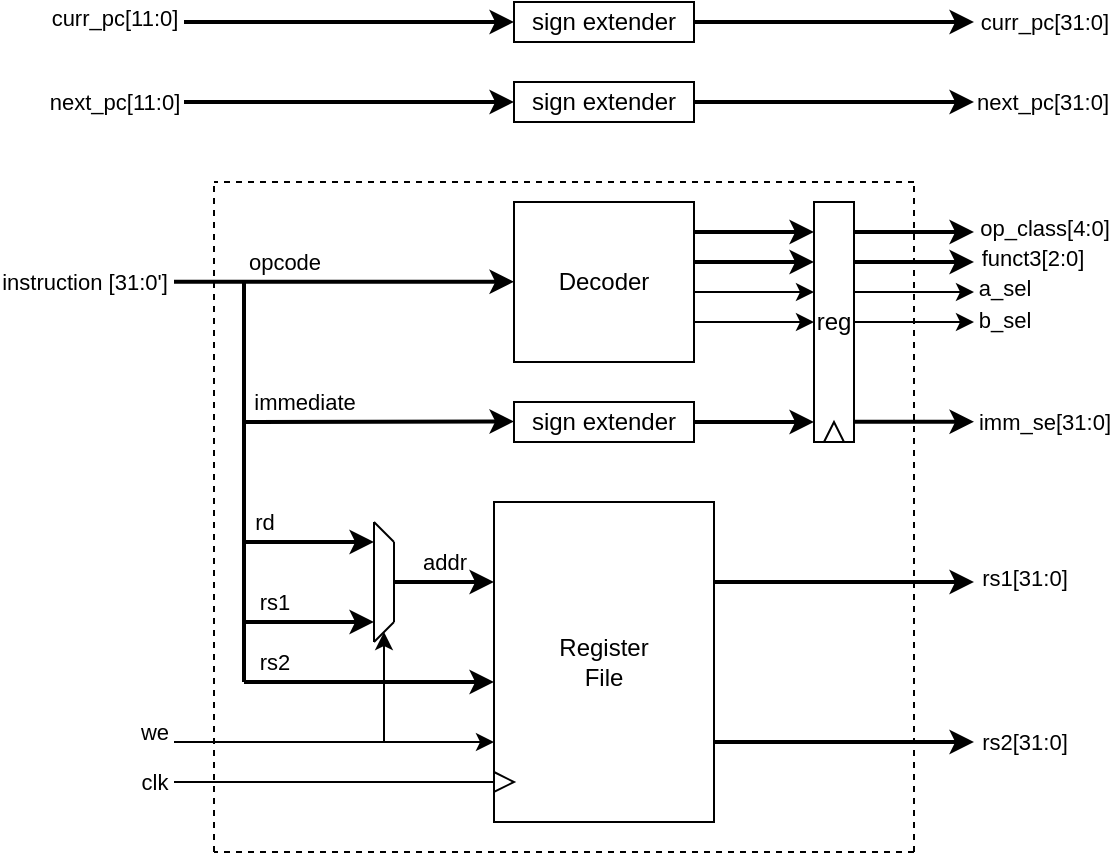 <mxfile version="26.2.9">
  <diagram name="Page-1" id="7QwidLOopovakawsls44">
    <mxGraphModel dx="825" dy="484" grid="1" gridSize="5" guides="1" tooltips="1" connect="1" arrows="1" fold="1" page="1" pageScale="1" pageWidth="827" pageHeight="1169" math="0" shadow="0">
      <root>
        <mxCell id="0" />
        <mxCell id="1" parent="0" />
        <mxCell id="aka9WCvkEdWkVrNEwTj2-3" value="&lt;div&gt;Register&lt;/div&gt;&lt;div&gt;File&lt;/div&gt;" style="rounded=0;whiteSpace=wrap;html=1;" vertex="1" parent="1">
          <mxGeometry x="320" y="310" width="110" height="160" as="geometry" />
        </mxCell>
        <mxCell id="aka9WCvkEdWkVrNEwTj2-6" value="sign extender" style="rounded=0;whiteSpace=wrap;html=1;" vertex="1" parent="1">
          <mxGeometry x="330" y="260" width="90" height="20" as="geometry" />
        </mxCell>
        <mxCell id="aka9WCvkEdWkVrNEwTj2-13" value="" style="endArrow=none;html=1;rounded=0;" edge="1" parent="1">
          <mxGeometry width="50" height="50" relative="1" as="geometry">
            <mxPoint x="260" y="380" as="sourcePoint" />
            <mxPoint x="270" y="370" as="targetPoint" />
          </mxGeometry>
        </mxCell>
        <mxCell id="aka9WCvkEdWkVrNEwTj2-14" value="" style="endArrow=none;html=1;rounded=0;" edge="1" parent="1">
          <mxGeometry width="50" height="50" relative="1" as="geometry">
            <mxPoint x="260" y="320" as="sourcePoint" />
            <mxPoint x="270" y="330" as="targetPoint" />
          </mxGeometry>
        </mxCell>
        <mxCell id="aka9WCvkEdWkVrNEwTj2-15" value="" style="endArrow=none;html=1;rounded=0;" edge="1" parent="1">
          <mxGeometry width="50" height="50" relative="1" as="geometry">
            <mxPoint x="270" y="370" as="sourcePoint" />
            <mxPoint x="270" y="330" as="targetPoint" />
          </mxGeometry>
        </mxCell>
        <mxCell id="aka9WCvkEdWkVrNEwTj2-16" value="" style="endArrow=none;html=1;rounded=0;" edge="1" parent="1">
          <mxGeometry width="50" height="50" relative="1" as="geometry">
            <mxPoint x="260" y="380" as="sourcePoint" />
            <mxPoint x="260" y="320" as="targetPoint" />
          </mxGeometry>
        </mxCell>
        <mxCell id="aka9WCvkEdWkVrNEwTj2-17" value="" style="endArrow=classic;html=1;rounded=0;entryX=0;entryY=0.25;entryDx=0;entryDy=0;strokeWidth=2;" edge="1" parent="1" target="aka9WCvkEdWkVrNEwTj2-3">
          <mxGeometry width="50" height="50" relative="1" as="geometry">
            <mxPoint x="270" y="350" as="sourcePoint" />
            <mxPoint x="290" y="330" as="targetPoint" />
          </mxGeometry>
        </mxCell>
        <mxCell id="aka9WCvkEdWkVrNEwTj2-51" value="addr" style="edgeLabel;html=1;align=center;verticalAlign=middle;resizable=0;points=[];" vertex="1" connectable="0" parent="aka9WCvkEdWkVrNEwTj2-17">
          <mxGeometry x="0.033" y="1" relative="1" as="geometry">
            <mxPoint x="-1" y="-9" as="offset" />
          </mxGeometry>
        </mxCell>
        <mxCell id="aka9WCvkEdWkVrNEwTj2-19" value="sign extender" style="rounded=0;whiteSpace=wrap;html=1;" vertex="1" parent="1">
          <mxGeometry x="330" y="100" width="90" height="20" as="geometry" />
        </mxCell>
        <mxCell id="aka9WCvkEdWkVrNEwTj2-20" value="sign extender" style="rounded=0;whiteSpace=wrap;html=1;" vertex="1" parent="1">
          <mxGeometry x="330" y="60" width="90" height="20" as="geometry" />
        </mxCell>
        <mxCell id="aka9WCvkEdWkVrNEwTj2-21" value="" style="endArrow=classic;html=1;rounded=0;strokeWidth=2;" edge="1" parent="1">
          <mxGeometry width="50" height="50" relative="1" as="geometry">
            <mxPoint x="165" y="110" as="sourcePoint" />
            <mxPoint x="330" y="110" as="targetPoint" />
          </mxGeometry>
        </mxCell>
        <mxCell id="aka9WCvkEdWkVrNEwTj2-39" value="next_pc[11:0]" style="edgeLabel;html=1;align=center;verticalAlign=middle;resizable=0;points=[];" vertex="1" connectable="0" parent="aka9WCvkEdWkVrNEwTj2-21">
          <mxGeometry x="-0.931" relative="1" as="geometry">
            <mxPoint x="-41" as="offset" />
          </mxGeometry>
        </mxCell>
        <mxCell id="aka9WCvkEdWkVrNEwTj2-22" value="" style="endArrow=classic;html=1;rounded=0;strokeWidth=2;" edge="1" parent="1">
          <mxGeometry width="50" height="50" relative="1" as="geometry">
            <mxPoint x="165" y="70" as="sourcePoint" />
            <mxPoint x="330" y="70" as="targetPoint" />
          </mxGeometry>
        </mxCell>
        <mxCell id="aka9WCvkEdWkVrNEwTj2-40" value="curr_pc[11:0]" style="edgeLabel;html=1;align=center;verticalAlign=middle;resizable=0;points=[];" vertex="1" connectable="0" parent="aka9WCvkEdWkVrNEwTj2-22">
          <mxGeometry x="-0.926" y="2" relative="1" as="geometry">
            <mxPoint x="-41" as="offset" />
          </mxGeometry>
        </mxCell>
        <mxCell id="aka9WCvkEdWkVrNEwTj2-23" value="" style="endArrow=classic;html=1;rounded=0;strokeWidth=2;exitX=1;exitY=0.5;exitDx=0;exitDy=0;" edge="1" parent="1" source="aka9WCvkEdWkVrNEwTj2-19">
          <mxGeometry width="50" height="50" relative="1" as="geometry">
            <mxPoint x="425" y="109.69" as="sourcePoint" />
            <mxPoint x="560" y="110" as="targetPoint" />
          </mxGeometry>
        </mxCell>
        <mxCell id="aka9WCvkEdWkVrNEwTj2-72" value="next_pc[31:0]" style="edgeLabel;html=1;align=center;verticalAlign=middle;resizable=0;points=[];" vertex="1" connectable="0" parent="aka9WCvkEdWkVrNEwTj2-23">
          <mxGeometry x="0.799" y="-1" relative="1" as="geometry">
            <mxPoint x="48" y="-1" as="offset" />
          </mxGeometry>
        </mxCell>
        <mxCell id="aka9WCvkEdWkVrNEwTj2-24" value="" style="endArrow=classic;html=1;rounded=0;strokeWidth=2;exitX=1;exitY=0.5;exitDx=0;exitDy=0;" edge="1" parent="1" source="aka9WCvkEdWkVrNEwTj2-20">
          <mxGeometry width="50" height="50" relative="1" as="geometry">
            <mxPoint x="425" y="69.69" as="sourcePoint" />
            <mxPoint x="560" y="70" as="targetPoint" />
          </mxGeometry>
        </mxCell>
        <mxCell id="aka9WCvkEdWkVrNEwTj2-73" value="curr_pc[31:0]" style="edgeLabel;html=1;align=center;verticalAlign=middle;resizable=0;points=[];" vertex="1" connectable="0" parent="aka9WCvkEdWkVrNEwTj2-24">
          <mxGeometry x="0.863" y="1" relative="1" as="geometry">
            <mxPoint x="44" y="1" as="offset" />
          </mxGeometry>
        </mxCell>
        <mxCell id="aka9WCvkEdWkVrNEwTj2-25" value="" style="endArrow=classic;html=1;rounded=0;" edge="1" parent="1">
          <mxGeometry width="50" height="50" relative="1" as="geometry">
            <mxPoint x="265" y="430" as="sourcePoint" />
            <mxPoint x="265" y="375" as="targetPoint" />
          </mxGeometry>
        </mxCell>
        <mxCell id="aka9WCvkEdWkVrNEwTj2-26" value="" style="endArrow=classic;html=1;rounded=0;entryX=0;entryY=0.75;entryDx=0;entryDy=0;" edge="1" parent="1" target="aka9WCvkEdWkVrNEwTj2-3">
          <mxGeometry width="50" height="50" relative="1" as="geometry">
            <mxPoint x="160" y="430" as="sourcePoint" />
            <mxPoint x="315" y="370" as="targetPoint" />
          </mxGeometry>
        </mxCell>
        <mxCell id="aka9WCvkEdWkVrNEwTj2-48" value="we" style="edgeLabel;html=1;align=center;verticalAlign=middle;resizable=0;points=[];" vertex="1" connectable="0" parent="aka9WCvkEdWkVrNEwTj2-26">
          <mxGeometry x="-0.502" y="-1" relative="1" as="geometry">
            <mxPoint x="-50" y="-6" as="offset" />
          </mxGeometry>
        </mxCell>
        <mxCell id="aka9WCvkEdWkVrNEwTj2-28" value="Decoder" style="rounded=0;whiteSpace=wrap;html=1;" vertex="1" parent="1">
          <mxGeometry x="330" y="160" width="90" height="80" as="geometry" />
        </mxCell>
        <mxCell id="aka9WCvkEdWkVrNEwTj2-29" value="" style="endArrow=classic;html=1;rounded=0;strokeWidth=2;" edge="1" parent="1">
          <mxGeometry width="50" height="50" relative="1" as="geometry">
            <mxPoint x="195" y="330" as="sourcePoint" />
            <mxPoint x="260" y="330" as="targetPoint" />
          </mxGeometry>
        </mxCell>
        <mxCell id="aka9WCvkEdWkVrNEwTj2-43" value="rd" style="edgeLabel;html=1;align=center;verticalAlign=middle;resizable=0;points=[];" vertex="1" connectable="0" parent="aka9WCvkEdWkVrNEwTj2-29">
          <mxGeometry x="-0.511" y="-1" relative="1" as="geometry">
            <mxPoint x="-6" y="-11" as="offset" />
          </mxGeometry>
        </mxCell>
        <mxCell id="aka9WCvkEdWkVrNEwTj2-30" value="" style="endArrow=classic;html=1;rounded=0;strokeWidth=2;" edge="1" parent="1">
          <mxGeometry width="50" height="50" relative="1" as="geometry">
            <mxPoint x="195" y="370" as="sourcePoint" />
            <mxPoint x="260" y="370" as="targetPoint" />
          </mxGeometry>
        </mxCell>
        <mxCell id="aka9WCvkEdWkVrNEwTj2-45" value="rs1" style="edgeLabel;html=1;align=center;verticalAlign=middle;resizable=0;points=[];" vertex="1" connectable="0" parent="aka9WCvkEdWkVrNEwTj2-30">
          <mxGeometry x="-0.317" y="1" relative="1" as="geometry">
            <mxPoint x="-7" y="-9" as="offset" />
          </mxGeometry>
        </mxCell>
        <mxCell id="aka9WCvkEdWkVrNEwTj2-31" value="" style="endArrow=classic;html=1;rounded=0;strokeWidth=2;" edge="1" parent="1">
          <mxGeometry width="50" height="50" relative="1" as="geometry">
            <mxPoint x="195" y="270" as="sourcePoint" />
            <mxPoint x="330" y="269.69" as="targetPoint" />
          </mxGeometry>
        </mxCell>
        <mxCell id="aka9WCvkEdWkVrNEwTj2-41" value="immediate" style="edgeLabel;html=1;align=center;verticalAlign=middle;resizable=0;points=[];" vertex="1" connectable="0" parent="aka9WCvkEdWkVrNEwTj2-31">
          <mxGeometry x="-0.025" relative="1" as="geometry">
            <mxPoint x="-36" y="-10" as="offset" />
          </mxGeometry>
        </mxCell>
        <mxCell id="aka9WCvkEdWkVrNEwTj2-32" value="" style="endArrow=none;html=1;rounded=0;strokeWidth=2;" edge="1" parent="1">
          <mxGeometry width="50" height="50" relative="1" as="geometry">
            <mxPoint x="195" y="400" as="sourcePoint" />
            <mxPoint x="195" y="270" as="targetPoint" />
          </mxGeometry>
        </mxCell>
        <mxCell id="aka9WCvkEdWkVrNEwTj2-33" value="" style="endArrow=none;html=1;rounded=0;strokeWidth=2;" edge="1" parent="1">
          <mxGeometry width="50" height="50" relative="1" as="geometry">
            <mxPoint x="160" y="199.91" as="sourcePoint" />
            <mxPoint x="220" y="199.91" as="targetPoint" />
          </mxGeometry>
        </mxCell>
        <mxCell id="aka9WCvkEdWkVrNEwTj2-38" value="&lt;div&gt;instruction [31:0&#39;]&lt;/div&gt;" style="edgeLabel;html=1;align=center;verticalAlign=middle;resizable=0;points=[];" vertex="1" connectable="0" parent="aka9WCvkEdWkVrNEwTj2-33">
          <mxGeometry x="-0.751" y="4" relative="1" as="geometry">
            <mxPoint x="-53" y="4" as="offset" />
          </mxGeometry>
        </mxCell>
        <mxCell id="aka9WCvkEdWkVrNEwTj2-34" value="" style="endArrow=none;html=1;rounded=0;strokeWidth=2;" edge="1" parent="1">
          <mxGeometry width="50" height="50" relative="1" as="geometry">
            <mxPoint x="195" y="200" as="sourcePoint" />
            <mxPoint x="195" y="270" as="targetPoint" />
          </mxGeometry>
        </mxCell>
        <mxCell id="aka9WCvkEdWkVrNEwTj2-35" value="" style="endArrow=classic;html=1;rounded=0;entryX=0;entryY=0.5;entryDx=0;entryDy=0;strokeWidth=2;" edge="1" parent="1">
          <mxGeometry width="50" height="50" relative="1" as="geometry">
            <mxPoint x="220" y="199.91" as="sourcePoint" />
            <mxPoint x="330" y="199.91" as="targetPoint" />
          </mxGeometry>
        </mxCell>
        <mxCell id="aka9WCvkEdWkVrNEwTj2-42" value="&lt;div&gt;opcode&lt;/div&gt;" style="edgeLabel;html=1;align=center;verticalAlign=middle;resizable=0;points=[];" vertex="1" connectable="0" parent="aka9WCvkEdWkVrNEwTj2-35">
          <mxGeometry x="-0.388" y="-1" relative="1" as="geometry">
            <mxPoint x="-39" y="-11" as="offset" />
          </mxGeometry>
        </mxCell>
        <mxCell id="aka9WCvkEdWkVrNEwTj2-36" value="" style="endArrow=classic;html=1;rounded=0;strokeWidth=2;" edge="1" parent="1">
          <mxGeometry width="50" height="50" relative="1" as="geometry">
            <mxPoint x="430" y="350" as="sourcePoint" />
            <mxPoint x="560" y="350" as="targetPoint" />
          </mxGeometry>
        </mxCell>
        <mxCell id="aka9WCvkEdWkVrNEwTj2-52" value="rs1[31:0]" style="edgeLabel;html=1;align=center;verticalAlign=middle;resizable=0;points=[];" vertex="1" connectable="0" parent="aka9WCvkEdWkVrNEwTj2-36">
          <mxGeometry x="0.091" y="2" relative="1" as="geometry">
            <mxPoint x="84" as="offset" />
          </mxGeometry>
        </mxCell>
        <mxCell id="aka9WCvkEdWkVrNEwTj2-37" value="" style="endArrow=classic;html=1;rounded=0;strokeWidth=2;" edge="1" parent="1">
          <mxGeometry width="50" height="50" relative="1" as="geometry">
            <mxPoint x="430" y="430" as="sourcePoint" />
            <mxPoint x="560" y="430" as="targetPoint" />
          </mxGeometry>
        </mxCell>
        <mxCell id="aka9WCvkEdWkVrNEwTj2-53" value="rs2[31:0]" style="edgeLabel;html=1;align=center;verticalAlign=middle;resizable=0;points=[];" vertex="1" connectable="0" parent="aka9WCvkEdWkVrNEwTj2-37">
          <mxGeometry x="0.706" y="2" relative="1" as="geometry">
            <mxPoint x="44" y="2" as="offset" />
          </mxGeometry>
        </mxCell>
        <mxCell id="aka9WCvkEdWkVrNEwTj2-46" value="" style="triangle;whiteSpace=wrap;html=1;" vertex="1" parent="1">
          <mxGeometry x="320" y="445" width="10" height="10" as="geometry" />
        </mxCell>
        <mxCell id="aka9WCvkEdWkVrNEwTj2-47" value="" style="endArrow=none;html=1;rounded=0;startFill=0;" edge="1" parent="1">
          <mxGeometry width="50" height="50" relative="1" as="geometry">
            <mxPoint x="160" y="450" as="sourcePoint" />
            <mxPoint x="320" y="450" as="targetPoint" />
          </mxGeometry>
        </mxCell>
        <mxCell id="aka9WCvkEdWkVrNEwTj2-50" value="&lt;div&gt;clk&lt;/div&gt;" style="edgeLabel;html=1;align=center;verticalAlign=middle;resizable=0;points=[];" vertex="1" connectable="0" parent="aka9WCvkEdWkVrNEwTj2-47">
          <mxGeometry x="-0.917" relative="1" as="geometry">
            <mxPoint x="-17" as="offset" />
          </mxGeometry>
        </mxCell>
        <mxCell id="aka9WCvkEdWkVrNEwTj2-54" value="" style="endArrow=classic;html=1;rounded=0;strokeWidth=2;" edge="1" parent="1">
          <mxGeometry width="50" height="50" relative="1" as="geometry">
            <mxPoint x="195" y="400" as="sourcePoint" />
            <mxPoint x="320" y="400" as="targetPoint" />
          </mxGeometry>
        </mxCell>
        <mxCell id="aka9WCvkEdWkVrNEwTj2-80" value="rs2" style="edgeLabel;html=1;align=center;verticalAlign=middle;resizable=0;points=[];" vertex="1" connectable="0" parent="aka9WCvkEdWkVrNEwTj2-54">
          <mxGeometry x="0.616" relative="1" as="geometry">
            <mxPoint x="-86" y="-10" as="offset" />
          </mxGeometry>
        </mxCell>
        <mxCell id="aka9WCvkEdWkVrNEwTj2-55" value="reg" style="rounded=0;whiteSpace=wrap;html=1;" vertex="1" parent="1">
          <mxGeometry x="480" y="160" width="20" height="120" as="geometry" />
        </mxCell>
        <mxCell id="aka9WCvkEdWkVrNEwTj2-56" value="" style="triangle;whiteSpace=wrap;html=1;rotation=-90;" vertex="1" parent="1">
          <mxGeometry x="485" y="270" width="10" height="10" as="geometry" />
        </mxCell>
        <mxCell id="aka9WCvkEdWkVrNEwTj2-57" style="edgeStyle=orthogonalEdgeStyle;rounded=0;orthogonalLoop=1;jettySize=auto;html=1;exitX=1;exitY=0.5;exitDx=0;exitDy=0;strokeWidth=2;" edge="1" parent="1" source="aka9WCvkEdWkVrNEwTj2-6">
          <mxGeometry relative="1" as="geometry">
            <mxPoint x="480" y="270" as="targetPoint" />
          </mxGeometry>
        </mxCell>
        <mxCell id="aka9WCvkEdWkVrNEwTj2-58" value="" style="endArrow=classic;html=1;rounded=0;entryX=0;entryY=0.5;entryDx=0;entryDy=0;" edge="1" parent="1">
          <mxGeometry width="50" height="50" relative="1" as="geometry">
            <mxPoint x="420" y="220" as="sourcePoint" />
            <mxPoint x="480" y="220.0" as="targetPoint" />
          </mxGeometry>
        </mxCell>
        <mxCell id="aka9WCvkEdWkVrNEwTj2-59" value="" style="endArrow=classic;html=1;rounded=0;entryX=0;entryY=0.5;entryDx=0;entryDy=0;" edge="1" parent="1">
          <mxGeometry width="50" height="50" relative="1" as="geometry">
            <mxPoint x="420" y="205" as="sourcePoint" />
            <mxPoint x="480" y="205" as="targetPoint" />
          </mxGeometry>
        </mxCell>
        <mxCell id="aka9WCvkEdWkVrNEwTj2-61" value="" style="endArrow=classic;html=1;rounded=0;" edge="1" parent="1">
          <mxGeometry width="50" height="50" relative="1" as="geometry">
            <mxPoint x="500" y="205" as="sourcePoint" />
            <mxPoint x="560" y="205" as="targetPoint" />
          </mxGeometry>
        </mxCell>
        <mxCell id="aka9WCvkEdWkVrNEwTj2-64" value="a_sel" style="edgeLabel;html=1;align=center;verticalAlign=middle;resizable=0;points=[];" vertex="1" connectable="0" parent="aka9WCvkEdWkVrNEwTj2-61">
          <mxGeometry x="0.465" y="-4" relative="1" as="geometry">
            <mxPoint x="31" y="-6" as="offset" />
          </mxGeometry>
        </mxCell>
        <mxCell id="aka9WCvkEdWkVrNEwTj2-62" value="" style="endArrow=classic;html=1;rounded=0;" edge="1" parent="1">
          <mxGeometry width="50" height="50" relative="1" as="geometry">
            <mxPoint x="500" y="220" as="sourcePoint" />
            <mxPoint x="560" y="220" as="targetPoint" />
          </mxGeometry>
        </mxCell>
        <mxCell id="aka9WCvkEdWkVrNEwTj2-63" value="&lt;div&gt;b_sel&lt;/div&gt;" style="edgeLabel;html=1;align=center;verticalAlign=middle;resizable=0;points=[];" vertex="1" connectable="0" parent="aka9WCvkEdWkVrNEwTj2-62">
          <mxGeometry x="0.864" y="1" relative="1" as="geometry">
            <mxPoint x="19" as="offset" />
          </mxGeometry>
        </mxCell>
        <mxCell id="aka9WCvkEdWkVrNEwTj2-65" value="" style="endArrow=classic;html=1;rounded=0;strokeWidth=2;fontStyle=1" edge="1" parent="1">
          <mxGeometry width="50" height="50" relative="1" as="geometry">
            <mxPoint x="420" y="190" as="sourcePoint" />
            <mxPoint x="480" y="190" as="targetPoint" />
          </mxGeometry>
        </mxCell>
        <mxCell id="aka9WCvkEdWkVrNEwTj2-67" value="" style="endArrow=classic;html=1;rounded=0;strokeWidth=2;" edge="1" parent="1">
          <mxGeometry width="50" height="50" relative="1" as="geometry">
            <mxPoint x="420" y="175" as="sourcePoint" />
            <mxPoint x="480" y="175" as="targetPoint" />
          </mxGeometry>
        </mxCell>
        <mxCell id="aka9WCvkEdWkVrNEwTj2-68" value="" style="endArrow=classic;html=1;rounded=0;strokeWidth=2;" edge="1" parent="1">
          <mxGeometry width="50" height="50" relative="1" as="geometry">
            <mxPoint x="500" y="190" as="sourcePoint" />
            <mxPoint x="560" y="190" as="targetPoint" />
          </mxGeometry>
        </mxCell>
        <mxCell id="aka9WCvkEdWkVrNEwTj2-69" value="" style="endArrow=classic;html=1;rounded=0;strokeWidth=2;" edge="1" parent="1">
          <mxGeometry width="50" height="50" relative="1" as="geometry">
            <mxPoint x="500" y="175" as="sourcePoint" />
            <mxPoint x="560" y="175" as="targetPoint" />
          </mxGeometry>
        </mxCell>
        <mxCell id="aka9WCvkEdWkVrNEwTj2-70" value="funct3[2:0]" style="edgeLabel;html=1;align=center;verticalAlign=middle;resizable=0;points=[];" vertex="1" connectable="0" parent="aka9WCvkEdWkVrNEwTj2-69">
          <mxGeometry x="0.777" y="1" relative="1" as="geometry">
            <mxPoint x="35" y="14" as="offset" />
          </mxGeometry>
        </mxCell>
        <mxCell id="aka9WCvkEdWkVrNEwTj2-71" value="op_class[4:0]" style="edgeLabel;html=1;align=center;verticalAlign=middle;resizable=0;points=[];" vertex="1" connectable="0" parent="aka9WCvkEdWkVrNEwTj2-69">
          <mxGeometry x="0.13" relative="1" as="geometry">
            <mxPoint x="61" y="-2" as="offset" />
          </mxGeometry>
        </mxCell>
        <mxCell id="aka9WCvkEdWkVrNEwTj2-75" value="" style="endArrow=none;dashed=1;html=1;rounded=0;" edge="1" parent="1">
          <mxGeometry width="50" height="50" relative="1" as="geometry">
            <mxPoint x="180" y="485" as="sourcePoint" />
            <mxPoint x="180" y="150" as="targetPoint" />
          </mxGeometry>
        </mxCell>
        <mxCell id="aka9WCvkEdWkVrNEwTj2-76" value="" style="endArrow=none;dashed=1;html=1;rounded=0;" edge="1" parent="1">
          <mxGeometry width="50" height="50" relative="1" as="geometry">
            <mxPoint x="530" y="485" as="sourcePoint" />
            <mxPoint x="180" y="485" as="targetPoint" />
          </mxGeometry>
        </mxCell>
        <mxCell id="aka9WCvkEdWkVrNEwTj2-77" value="" style="endArrow=none;dashed=1;html=1;rounded=0;" edge="1" parent="1">
          <mxGeometry width="50" height="50" relative="1" as="geometry">
            <mxPoint x="530" y="485" as="sourcePoint" />
            <mxPoint x="530" y="150" as="targetPoint" />
          </mxGeometry>
        </mxCell>
        <mxCell id="aka9WCvkEdWkVrNEwTj2-78" value="" style="endArrow=none;dashed=1;html=1;rounded=0;" edge="1" parent="1">
          <mxGeometry width="50" height="50" relative="1" as="geometry">
            <mxPoint x="530" y="150" as="sourcePoint" />
            <mxPoint x="180" y="150" as="targetPoint" />
          </mxGeometry>
        </mxCell>
        <mxCell id="aka9WCvkEdWkVrNEwTj2-83" style="edgeStyle=orthogonalEdgeStyle;rounded=0;orthogonalLoop=1;jettySize=auto;html=1;exitX=1;exitY=0.5;exitDx=0;exitDy=0;strokeWidth=2;" edge="1" parent="1">
          <mxGeometry relative="1" as="geometry">
            <mxPoint x="500" y="269.83" as="sourcePoint" />
            <mxPoint x="560" y="269.83" as="targetPoint" />
          </mxGeometry>
        </mxCell>
        <mxCell id="aka9WCvkEdWkVrNEwTj2-85" value="imm_se[31:0]" style="edgeLabel;html=1;align=center;verticalAlign=middle;resizable=0;points=[];" vertex="1" connectable="0" parent="aka9WCvkEdWkVrNEwTj2-83">
          <mxGeometry x="0.606" relative="1" as="geometry">
            <mxPoint x="47" as="offset" />
          </mxGeometry>
        </mxCell>
      </root>
    </mxGraphModel>
  </diagram>
</mxfile>
